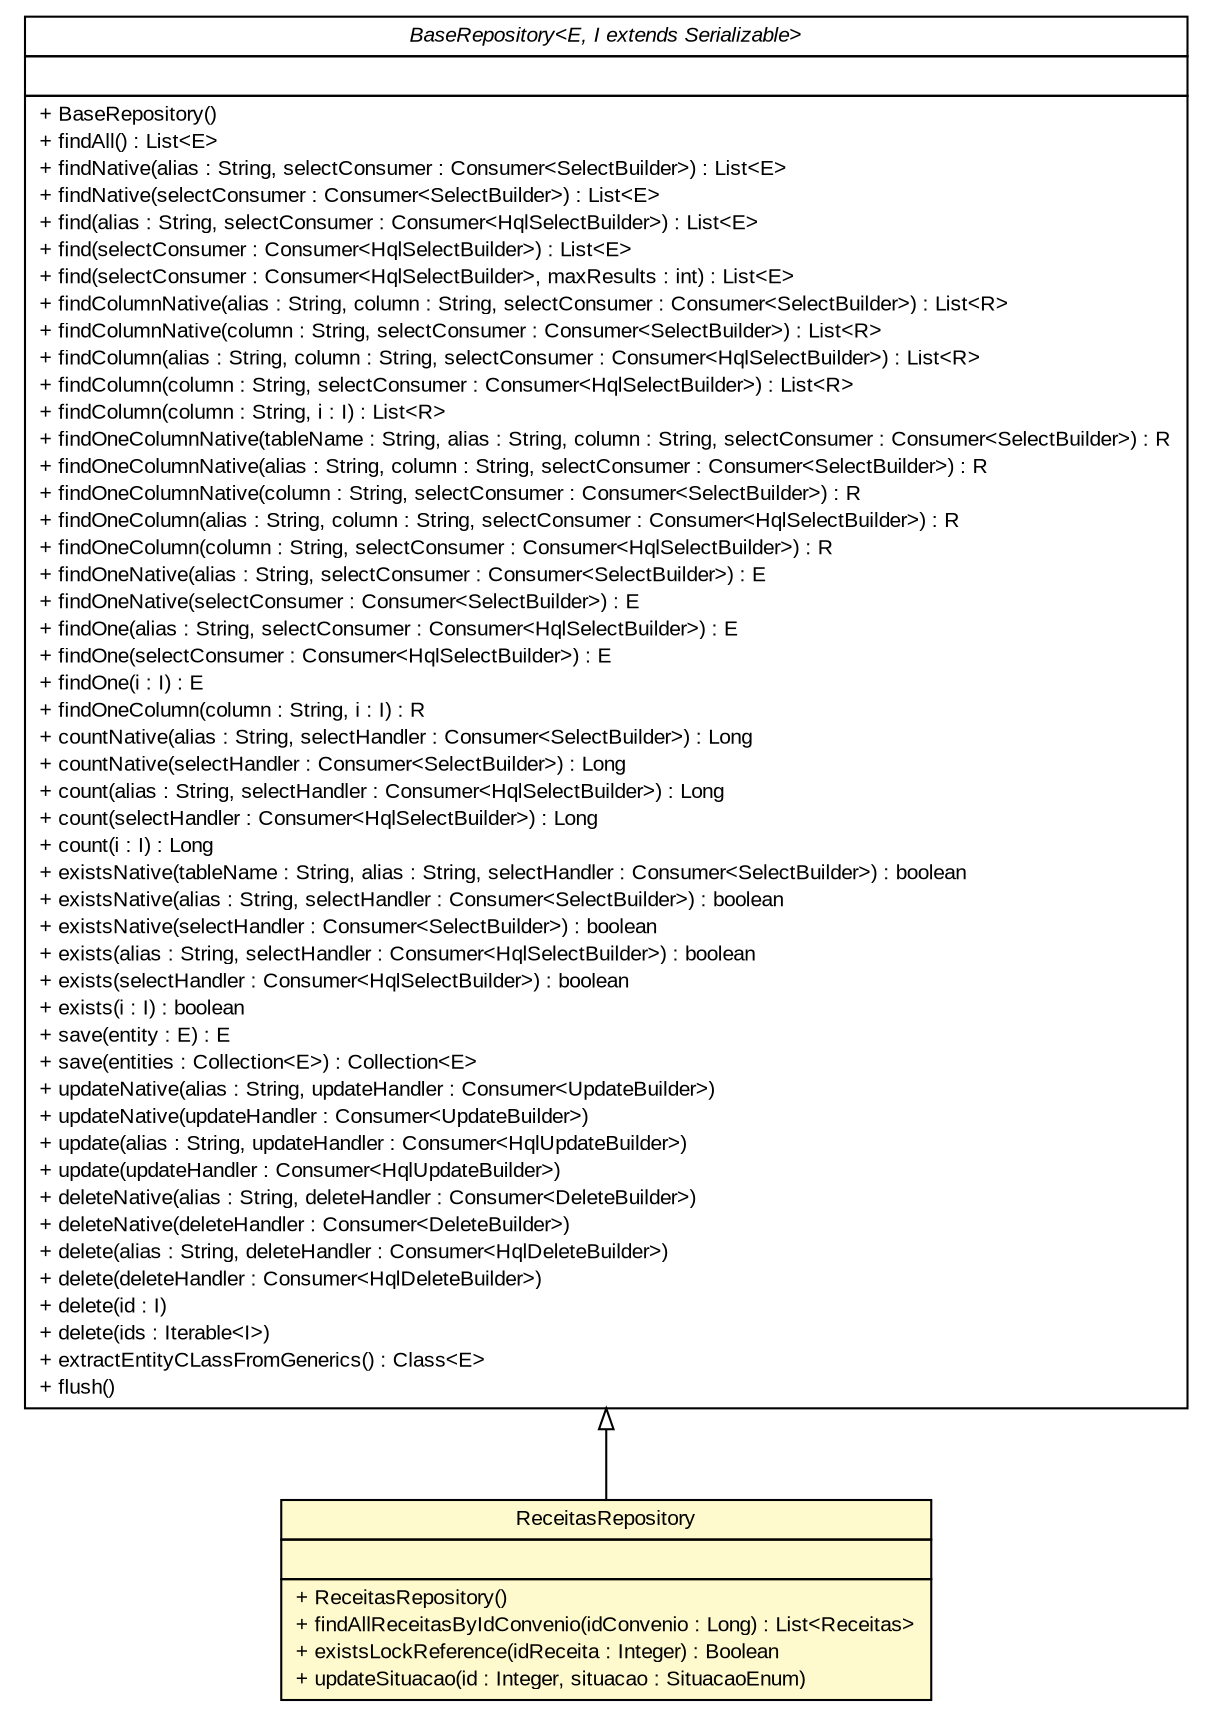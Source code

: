 #!/usr/local/bin/dot
#
# Class diagram 
# Generated by UMLGraph version R5_6 (http://www.umlgraph.org/)
#

digraph G {
	edge [fontname="arial",fontsize=10,labelfontname="arial",labelfontsize=10];
	node [fontname="arial",fontsize=10,shape=plaintext];
	nodesep=0.25;
	ranksep=0.5;
	// br.gov.to.sefaz.persistence.repository.BaseRepository<E, I extends java.io.Serializable>
	c737804 [label=<<table title="br.gov.to.sefaz.persistence.repository.BaseRepository" border="0" cellborder="1" cellspacing="0" cellpadding="2" port="p" href="../../../persistence/repository/BaseRepository.html">
		<tr><td><table border="0" cellspacing="0" cellpadding="1">
<tr><td align="center" balign="center"><font face="arial italic"> BaseRepository&lt;E, I extends Serializable&gt; </font></td></tr>
		</table></td></tr>
		<tr><td><table border="0" cellspacing="0" cellpadding="1">
<tr><td align="left" balign="left">  </td></tr>
		</table></td></tr>
		<tr><td><table border="0" cellspacing="0" cellpadding="1">
<tr><td align="left" balign="left"> + BaseRepository() </td></tr>
<tr><td align="left" balign="left"> + findAll() : List&lt;E&gt; </td></tr>
<tr><td align="left" balign="left"> + findNative(alias : String, selectConsumer : Consumer&lt;SelectBuilder&gt;) : List&lt;E&gt; </td></tr>
<tr><td align="left" balign="left"> + findNative(selectConsumer : Consumer&lt;SelectBuilder&gt;) : List&lt;E&gt; </td></tr>
<tr><td align="left" balign="left"> + find(alias : String, selectConsumer : Consumer&lt;HqlSelectBuilder&gt;) : List&lt;E&gt; </td></tr>
<tr><td align="left" balign="left"> + find(selectConsumer : Consumer&lt;HqlSelectBuilder&gt;) : List&lt;E&gt; </td></tr>
<tr><td align="left" balign="left"> + find(selectConsumer : Consumer&lt;HqlSelectBuilder&gt;, maxResults : int) : List&lt;E&gt; </td></tr>
<tr><td align="left" balign="left"> + findColumnNative(alias : String, column : String, selectConsumer : Consumer&lt;SelectBuilder&gt;) : List&lt;R&gt; </td></tr>
<tr><td align="left" balign="left"> + findColumnNative(column : String, selectConsumer : Consumer&lt;SelectBuilder&gt;) : List&lt;R&gt; </td></tr>
<tr><td align="left" balign="left"> + findColumn(alias : String, column : String, selectConsumer : Consumer&lt;HqlSelectBuilder&gt;) : List&lt;R&gt; </td></tr>
<tr><td align="left" balign="left"> + findColumn(column : String, selectConsumer : Consumer&lt;HqlSelectBuilder&gt;) : List&lt;R&gt; </td></tr>
<tr><td align="left" balign="left"> + findColumn(column : String, i : I) : List&lt;R&gt; </td></tr>
<tr><td align="left" balign="left"> + findOneColumnNative(tableName : String, alias : String, column : String, selectConsumer : Consumer&lt;SelectBuilder&gt;) : R </td></tr>
<tr><td align="left" balign="left"> + findOneColumnNative(alias : String, column : String, selectConsumer : Consumer&lt;SelectBuilder&gt;) : R </td></tr>
<tr><td align="left" balign="left"> + findOneColumnNative(column : String, selectConsumer : Consumer&lt;SelectBuilder&gt;) : R </td></tr>
<tr><td align="left" balign="left"> + findOneColumn(alias : String, column : String, selectConsumer : Consumer&lt;HqlSelectBuilder&gt;) : R </td></tr>
<tr><td align="left" balign="left"> + findOneColumn(column : String, selectConsumer : Consumer&lt;HqlSelectBuilder&gt;) : R </td></tr>
<tr><td align="left" balign="left"> + findOneNative(alias : String, selectConsumer : Consumer&lt;SelectBuilder&gt;) : E </td></tr>
<tr><td align="left" balign="left"> + findOneNative(selectConsumer : Consumer&lt;SelectBuilder&gt;) : E </td></tr>
<tr><td align="left" balign="left"> + findOne(alias : String, selectConsumer : Consumer&lt;HqlSelectBuilder&gt;) : E </td></tr>
<tr><td align="left" balign="left"> + findOne(selectConsumer : Consumer&lt;HqlSelectBuilder&gt;) : E </td></tr>
<tr><td align="left" balign="left"> + findOne(i : I) : E </td></tr>
<tr><td align="left" balign="left"> + findOneColumn(column : String, i : I) : R </td></tr>
<tr><td align="left" balign="left"> + countNative(alias : String, selectHandler : Consumer&lt;SelectBuilder&gt;) : Long </td></tr>
<tr><td align="left" balign="left"> + countNative(selectHandler : Consumer&lt;SelectBuilder&gt;) : Long </td></tr>
<tr><td align="left" balign="left"> + count(alias : String, selectHandler : Consumer&lt;HqlSelectBuilder&gt;) : Long </td></tr>
<tr><td align="left" balign="left"> + count(selectHandler : Consumer&lt;HqlSelectBuilder&gt;) : Long </td></tr>
<tr><td align="left" balign="left"> + count(i : I) : Long </td></tr>
<tr><td align="left" balign="left"> + existsNative(tableName : String, alias : String, selectHandler : Consumer&lt;SelectBuilder&gt;) : boolean </td></tr>
<tr><td align="left" balign="left"> + existsNative(alias : String, selectHandler : Consumer&lt;SelectBuilder&gt;) : boolean </td></tr>
<tr><td align="left" balign="left"> + existsNative(selectHandler : Consumer&lt;SelectBuilder&gt;) : boolean </td></tr>
<tr><td align="left" balign="left"> + exists(alias : String, selectHandler : Consumer&lt;HqlSelectBuilder&gt;) : boolean </td></tr>
<tr><td align="left" balign="left"> + exists(selectHandler : Consumer&lt;HqlSelectBuilder&gt;) : boolean </td></tr>
<tr><td align="left" balign="left"> + exists(i : I) : boolean </td></tr>
<tr><td align="left" balign="left"> + save(entity : E) : E </td></tr>
<tr><td align="left" balign="left"> + save(entities : Collection&lt;E&gt;) : Collection&lt;E&gt; </td></tr>
<tr><td align="left" balign="left"> + updateNative(alias : String, updateHandler : Consumer&lt;UpdateBuilder&gt;) </td></tr>
<tr><td align="left" balign="left"> + updateNative(updateHandler : Consumer&lt;UpdateBuilder&gt;) </td></tr>
<tr><td align="left" balign="left"> + update(alias : String, updateHandler : Consumer&lt;HqlUpdateBuilder&gt;) </td></tr>
<tr><td align="left" balign="left"> + update(updateHandler : Consumer&lt;HqlUpdateBuilder&gt;) </td></tr>
<tr><td align="left" balign="left"> + deleteNative(alias : String, deleteHandler : Consumer&lt;DeleteBuilder&gt;) </td></tr>
<tr><td align="left" balign="left"> + deleteNative(deleteHandler : Consumer&lt;DeleteBuilder&gt;) </td></tr>
<tr><td align="left" balign="left"> + delete(alias : String, deleteHandler : Consumer&lt;HqlDeleteBuilder&gt;) </td></tr>
<tr><td align="left" balign="left"> + delete(deleteHandler : Consumer&lt;HqlDeleteBuilder&gt;) </td></tr>
<tr><td align="left" balign="left"> + delete(id : I) </td></tr>
<tr><td align="left" balign="left"> + delete(ids : Iterable&lt;I&gt;) </td></tr>
<tr><td align="left" balign="left"> + extractEntityCLassFromGenerics() : Class&lt;E&gt; </td></tr>
<tr><td align="left" balign="left"> + flush() </td></tr>
		</table></td></tr>
		</table>>, URL="../../../persistence/repository/BaseRepository.html", fontname="arial", fontcolor="black", fontsize=10.0];
	// br.gov.to.sefaz.arr.persistence.repository.ReceitasRepository
	c738348 [label=<<table title="br.gov.to.sefaz.arr.persistence.repository.ReceitasRepository" border="0" cellborder="1" cellspacing="0" cellpadding="2" port="p" bgcolor="lemonChiffon" href="./ReceitasRepository.html">
		<tr><td><table border="0" cellspacing="0" cellpadding="1">
<tr><td align="center" balign="center"> ReceitasRepository </td></tr>
		</table></td></tr>
		<tr><td><table border="0" cellspacing="0" cellpadding="1">
<tr><td align="left" balign="left">  </td></tr>
		</table></td></tr>
		<tr><td><table border="0" cellspacing="0" cellpadding="1">
<tr><td align="left" balign="left"> + ReceitasRepository() </td></tr>
<tr><td align="left" balign="left"> + findAllReceitasByIdConvenio(idConvenio : Long) : List&lt;Receitas&gt; </td></tr>
<tr><td align="left" balign="left"> + existsLockReference(idReceita : Integer) : Boolean </td></tr>
<tr><td align="left" balign="left"> + updateSituacao(id : Integer, situacao : SituacaoEnum) </td></tr>
		</table></td></tr>
		</table>>, URL="./ReceitasRepository.html", fontname="arial", fontcolor="black", fontsize=10.0];
	//br.gov.to.sefaz.arr.persistence.repository.ReceitasRepository extends br.gov.to.sefaz.persistence.repository.BaseRepository<br.gov.to.sefaz.arr.persistence.entity.Receitas, java.lang.Integer>
	c737804:p -> c738348:p [dir=back,arrowtail=empty];
}

